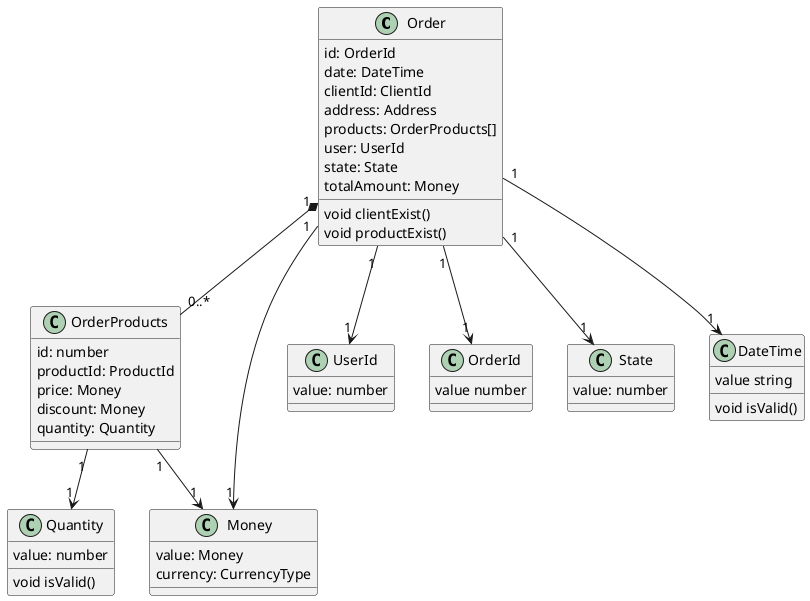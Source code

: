 @startuml

class Order{
	id: OrderId
	date: DateTime 
	clientId: ClientId
	address: Address
	products: OrderProducts[]
    user: UserId
    state: State
    totalAmount: Money
    void clientExist()
    void productExist()
}

class OrderProducts{
    id: number
    productId: ProductId
    price: Money 
    discount: Money
    quantity: Quantity

}

class Quantity{
    value: number
    void isValid()
}

class Money {
    value: Money 
    currency: CurrencyType
}

class UserId{
    value: number
}

class OrderId{
	value number
}

class State{
    value: number
}

class DateTime{
	value string
    void isValid()
}
OrderProducts "1" --> "1" Money
OrderProducts "1" --> "1" Quantity
Order "1" --> "1" DateTime
Order "1" --> "1" OrderId
Order "1" *-- "0..*" OrderProducts
Order "1" --> "1" State
Order "1" --> "1" Money
Order "1" --> "1" UserId



@enduml